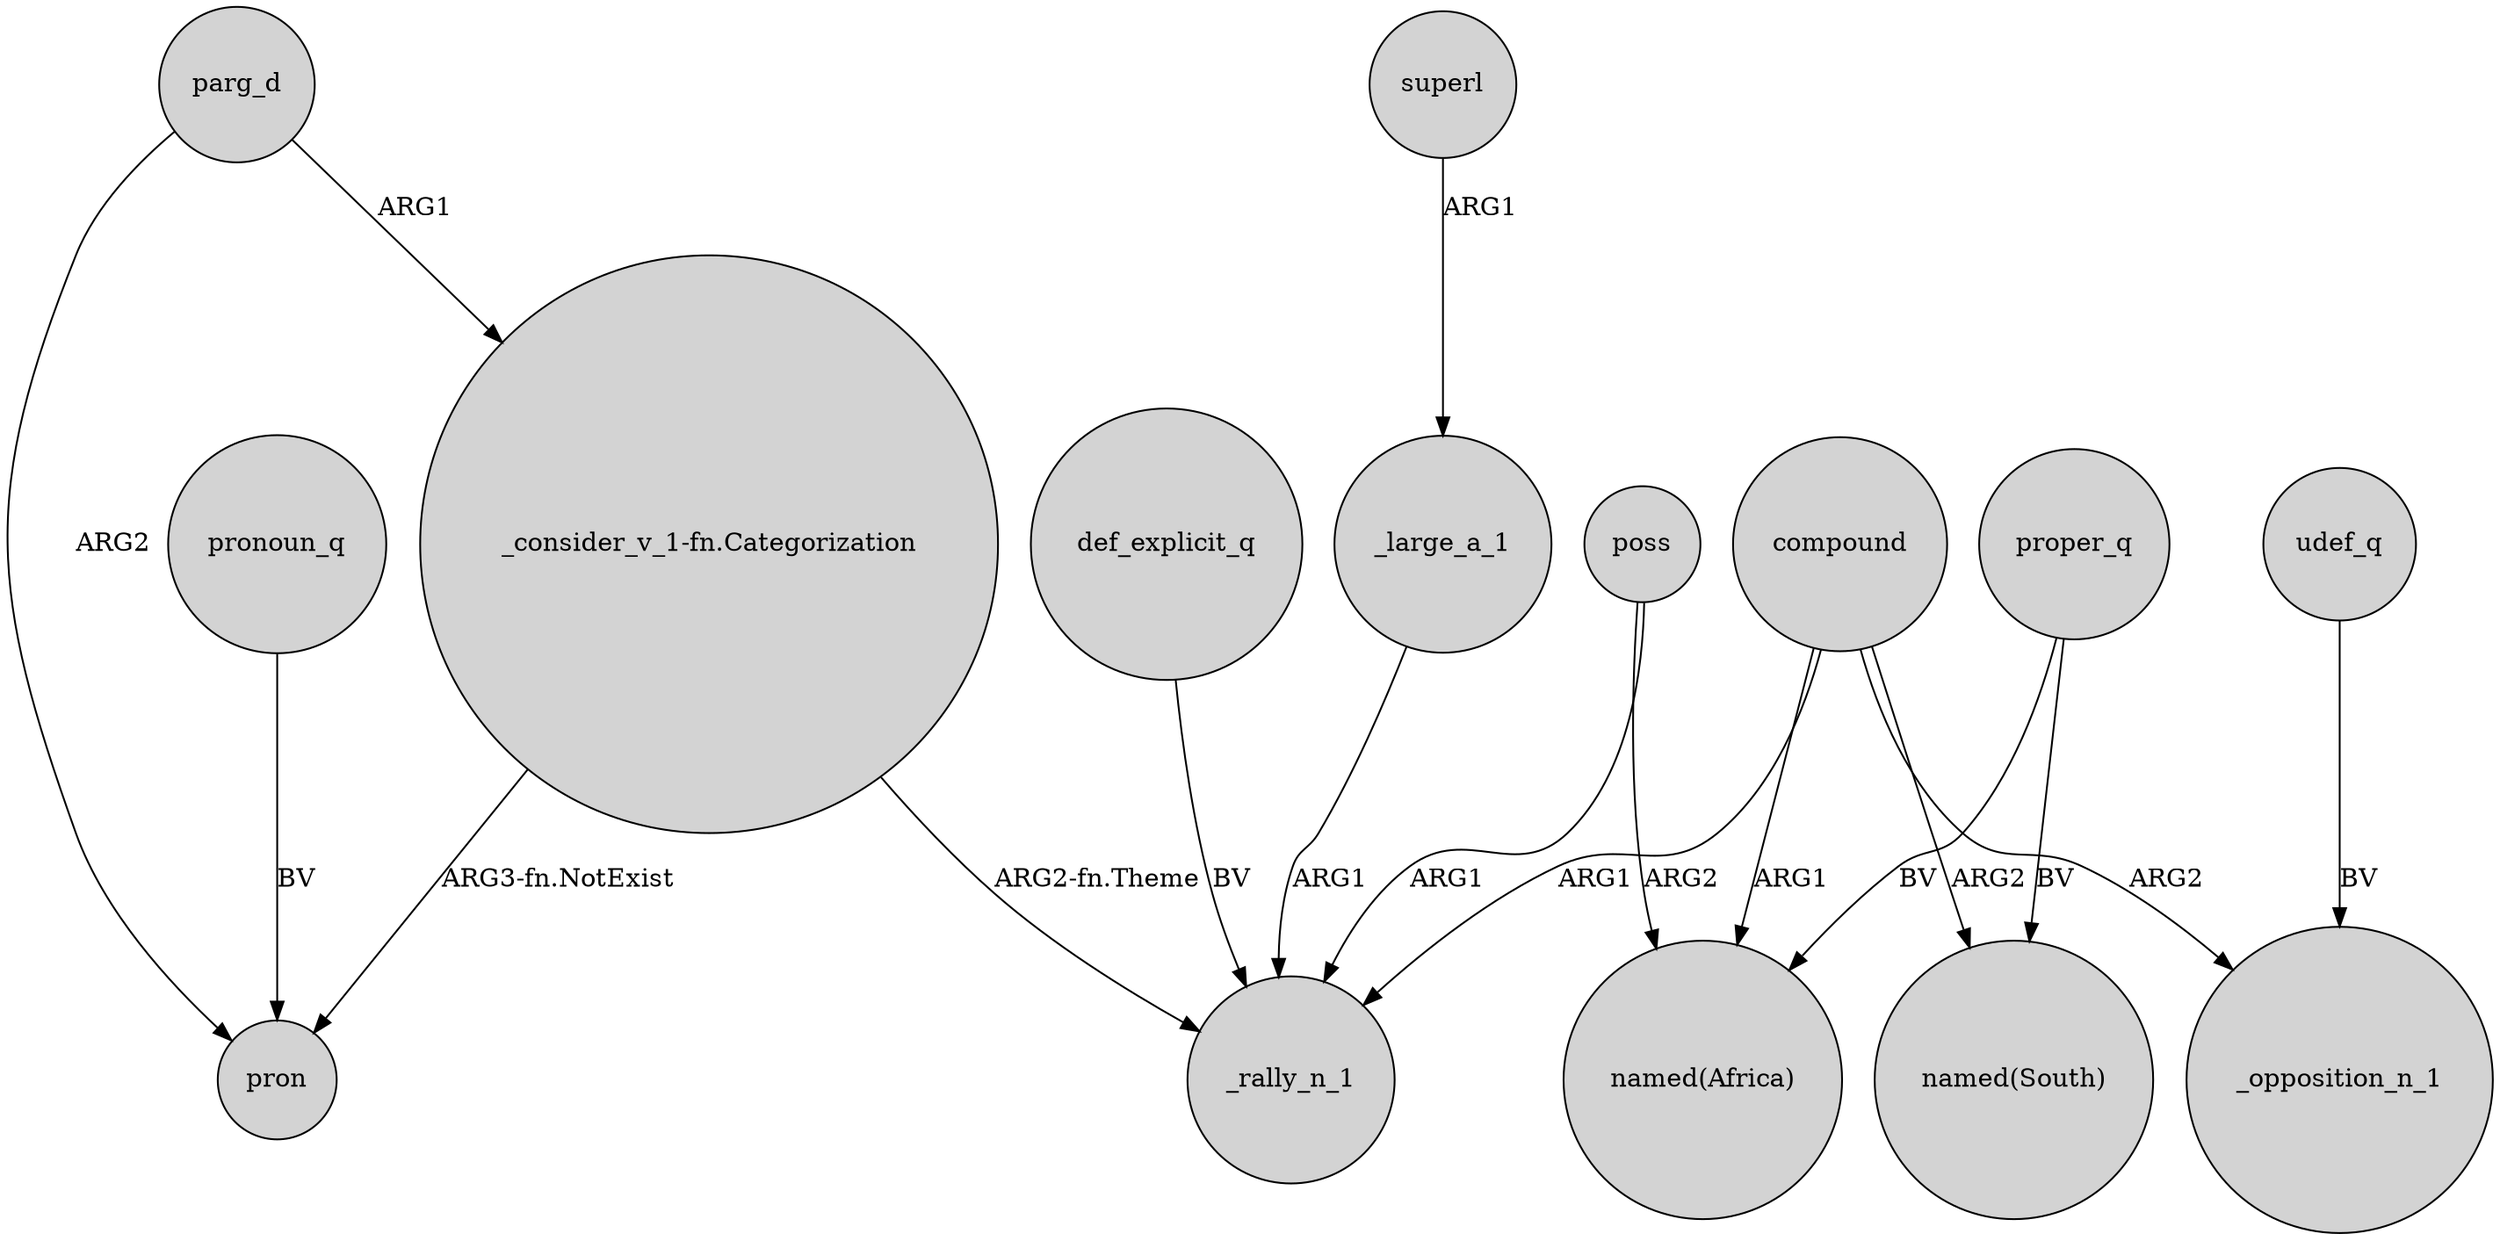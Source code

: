digraph {
	node [shape=circle style=filled]
	superl -> _large_a_1 [label=ARG1]
	parg_d -> "_consider_v_1-fn.Categorization" [label=ARG1]
	compound -> _opposition_n_1 [label=ARG2]
	compound -> "named(Africa)" [label=ARG1]
	compound -> "named(South)" [label=ARG2]
	compound -> _rally_n_1 [label=ARG1]
	proper_q -> "named(Africa)" [label=BV]
	poss -> _rally_n_1 [label=ARG1]
	_large_a_1 -> _rally_n_1 [label=ARG1]
	poss -> "named(Africa)" [label=ARG2]
	"_consider_v_1-fn.Categorization" -> _rally_n_1 [label="ARG2-fn.Theme"]
	proper_q -> "named(South)" [label=BV]
	def_explicit_q -> _rally_n_1 [label=BV]
	udef_q -> _opposition_n_1 [label=BV]
	parg_d -> pron [label=ARG2]
	"_consider_v_1-fn.Categorization" -> pron [label="ARG3-fn.NotExist"]
	pronoun_q -> pron [label=BV]
}
